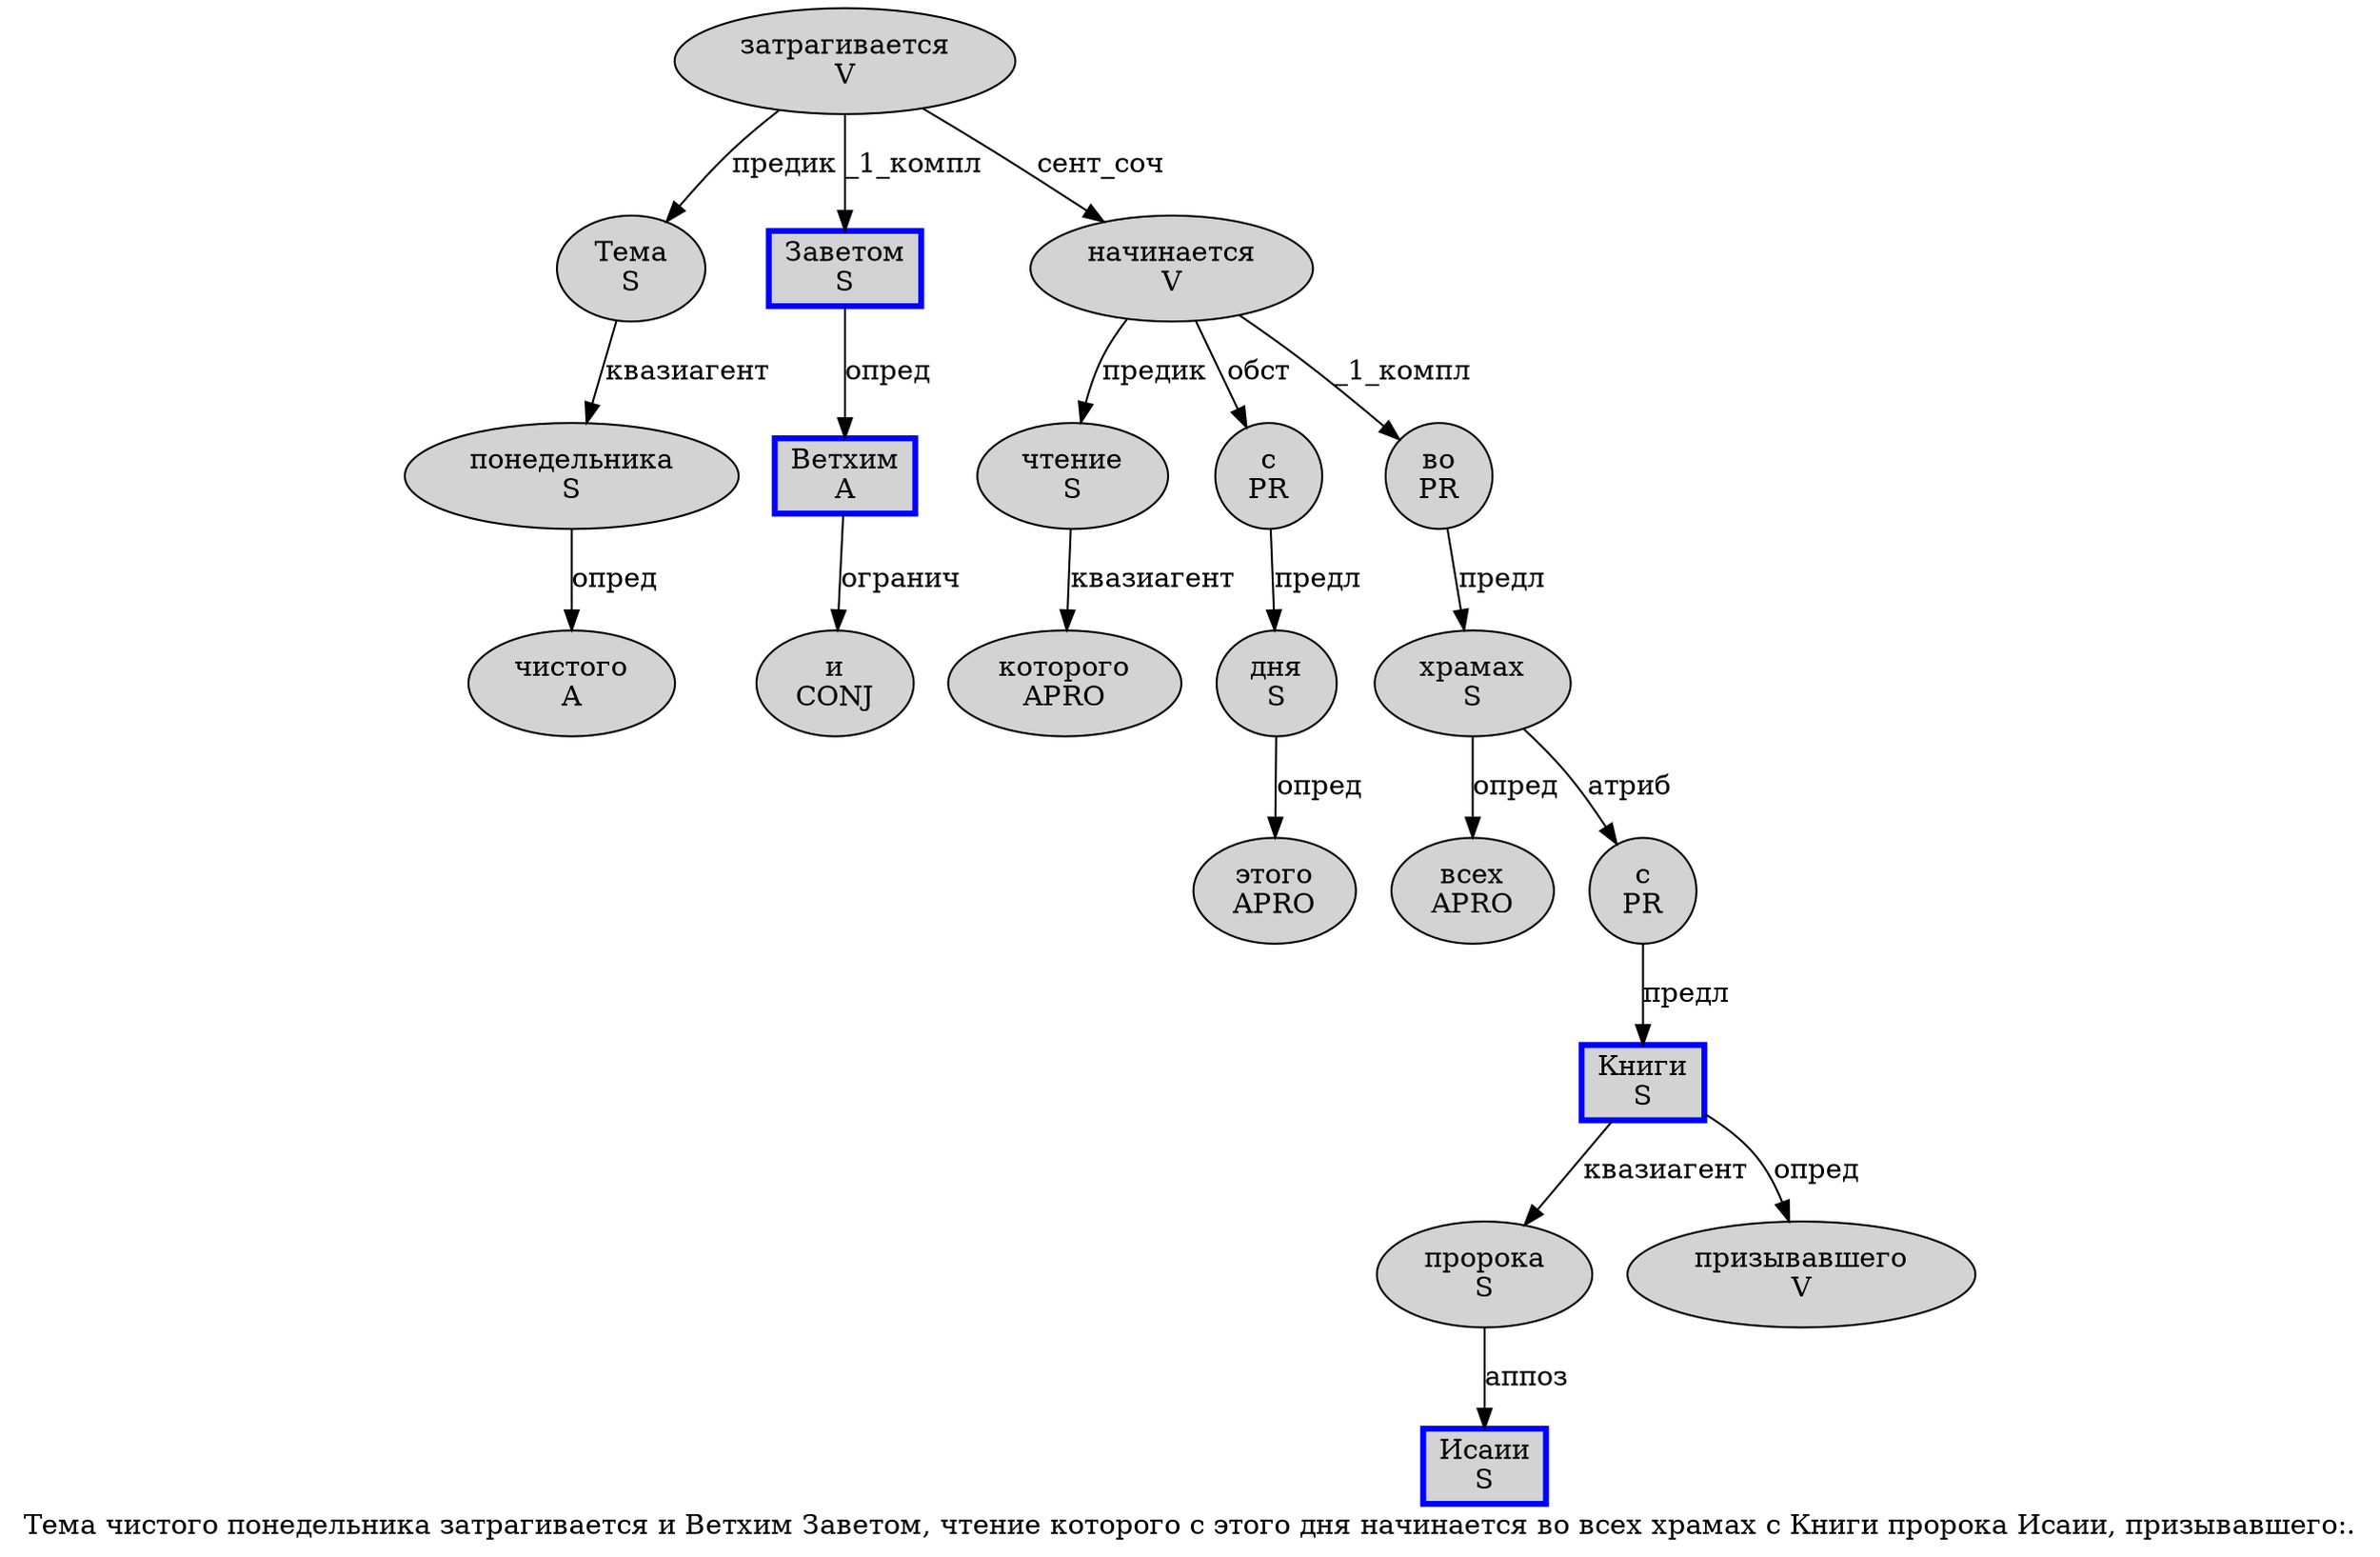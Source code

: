 digraph SENTENCE_1607 {
	graph [label="Тема чистого понедельника затрагивается и Ветхим Заветом, чтение которого с этого дня начинается во всех храмах с Книги пророка Исаии, призывавшего:."]
	node [style=filled]
		0 [label="Тема
S" color="" fillcolor=lightgray penwidth=1 shape=ellipse]
		1 [label="чистого
A" color="" fillcolor=lightgray penwidth=1 shape=ellipse]
		2 [label="понедельника
S" color="" fillcolor=lightgray penwidth=1 shape=ellipse]
		3 [label="затрагивается
V" color="" fillcolor=lightgray penwidth=1 shape=ellipse]
		4 [label="и
CONJ" color="" fillcolor=lightgray penwidth=1 shape=ellipse]
		5 [label="Ветхим
A" color=blue fillcolor=lightgray penwidth=3 shape=box]
		6 [label="Заветом
S" color=blue fillcolor=lightgray penwidth=3 shape=box]
		8 [label="чтение
S" color="" fillcolor=lightgray penwidth=1 shape=ellipse]
		9 [label="которого
APRO" color="" fillcolor=lightgray penwidth=1 shape=ellipse]
		10 [label="с
PR" color="" fillcolor=lightgray penwidth=1 shape=ellipse]
		11 [label="этого
APRO" color="" fillcolor=lightgray penwidth=1 shape=ellipse]
		12 [label="дня
S" color="" fillcolor=lightgray penwidth=1 shape=ellipse]
		13 [label="начинается
V" color="" fillcolor=lightgray penwidth=1 shape=ellipse]
		14 [label="во
PR" color="" fillcolor=lightgray penwidth=1 shape=ellipse]
		15 [label="всех
APRO" color="" fillcolor=lightgray penwidth=1 shape=ellipse]
		16 [label="храмах
S" color="" fillcolor=lightgray penwidth=1 shape=ellipse]
		17 [label="с
PR" color="" fillcolor=lightgray penwidth=1 shape=ellipse]
		18 [label="Книги
S" color=blue fillcolor=lightgray penwidth=3 shape=box]
		19 [label="пророка
S" color="" fillcolor=lightgray penwidth=1 shape=ellipse]
		20 [label="Исаии
S" color=blue fillcolor=lightgray penwidth=3 shape=box]
		22 [label="призывавшего
V" color="" fillcolor=lightgray penwidth=1 shape=ellipse]
			12 -> 11 [label="опред"]
			6 -> 5 [label="опред"]
			16 -> 15 [label="опред"]
			16 -> 17 [label="атриб"]
			2 -> 1 [label="опред"]
			0 -> 2 [label="квазиагент"]
			13 -> 8 [label="предик"]
			13 -> 10 [label="обст"]
			13 -> 14 [label="_1_компл"]
			10 -> 12 [label="предл"]
			8 -> 9 [label="квазиагент"]
			3 -> 0 [label="предик"]
			3 -> 6 [label="_1_компл"]
			3 -> 13 [label="сент_соч"]
			17 -> 18 [label="предл"]
			5 -> 4 [label="огранич"]
			19 -> 20 [label="аппоз"]
			14 -> 16 [label="предл"]
			18 -> 19 [label="квазиагент"]
			18 -> 22 [label="опред"]
}